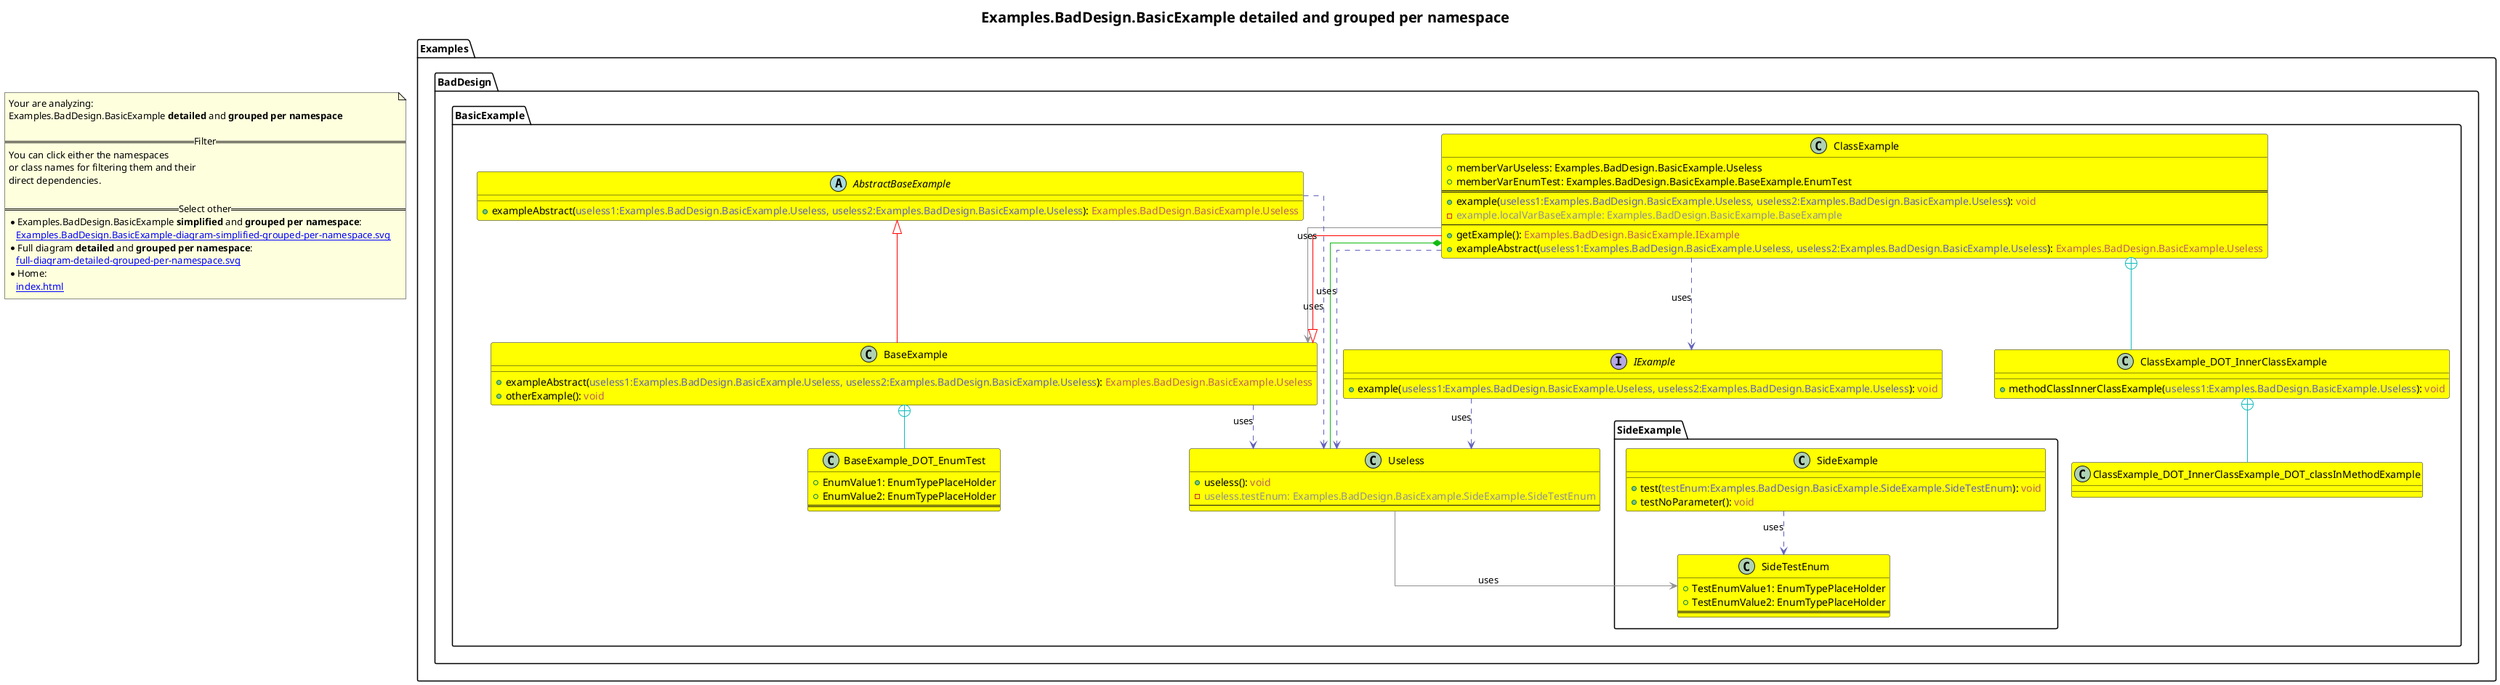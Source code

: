 @startuml
skinparam linetype ortho
title <size:20>Examples.BadDesign.BasicExample **detailed** and **grouped per namespace**</size>
note "Your are analyzing:\nExamples.BadDesign.BasicExample **detailed** and **grouped per namespace**\n\n==Filter==\nYou can click either the namespaces \nor class names for filtering them and their\ndirect dependencies.\n\n==Select other==\n* Examples.BadDesign.BasicExample **simplified** and **grouped per namespace**:\n   [[Examples.BadDesign.BasicExample-diagram-simplified-grouped-per-namespace.svg]]\n* Full diagram **detailed** and **grouped per namespace**:\n   [[full-diagram-detailed-grouped-per-namespace.svg]]\n* Home:\n   [[index.html]]" as FloatingNote
namespace Examples [[Examples-diagram-detailed-grouped-per-namespace.svg]] {
namespace Examples.BadDesign [[Examples.BadDesign-diagram-detailed-grouped-per-namespace.svg]] {
namespace Examples.BadDesign.BasicExample [[Examples.BadDesign.BasicExample-diagram-detailed-grouped-per-namespace.svg]] {
    interface Examples.BadDesign.BasicExample.IExample [[Examples.BadDesign.BasicExample.IExample-diagram-detailed-grouped-per-namespace.svg]] #yellow {
      + example(<font color="6060BB">useless1:Examples.BadDesign.BasicExample.Useless, useless2:Examples.BadDesign.BasicExample.Useless</font>): <font color="BB6060">void</font>
    }
    class Examples.BadDesign.BasicExample.Useless [[Examples.BadDesign.BasicExample.Useless-diagram-detailed-grouped-per-namespace.svg]] #yellow {
      + useless(<font color="6060BB"></font>): <font color="BB6060">void</font>
      - <font color="909090">useless.testEnum: Examples.BadDesign.BasicExample.SideExample.SideTestEnum</font>
--
    }
    class Examples.BadDesign.BasicExample.ClassExample [[Examples.BadDesign.BasicExample.ClassExample-diagram-detailed-grouped-per-namespace.svg]] #yellow {
      + memberVarUseless: Examples.BadDesign.BasicExample.Useless
      + memberVarEnumTest: Examples.BadDesign.BasicExample.BaseExample.EnumTest
==
      + example(<font color="6060BB">useless1:Examples.BadDesign.BasicExample.Useless, useless2:Examples.BadDesign.BasicExample.Useless</font>): <font color="BB6060">void</font>
      - <font color="909090">example.localVarBaseExample: Examples.BadDesign.BasicExample.BaseExample</font>
--
      + getExample(<font color="6060BB"></font>): <font color="BB6060">Examples.BadDesign.BasicExample.IExample</font>
      + exampleAbstract(<font color="6060BB">useless1:Examples.BadDesign.BasicExample.Useless, useless2:Examples.BadDesign.BasicExample.Useless</font>): <font color="BB6060">Examples.BadDesign.BasicExample.Useless</font>
    }
    class Examples.BadDesign.BasicExample.BaseExample [[Examples.BadDesign.BasicExample.BaseExample-diagram-detailed-grouped-per-namespace.svg]] #yellow {
      + exampleAbstract(<font color="6060BB">useless1:Examples.BadDesign.BasicExample.Useless, useless2:Examples.BadDesign.BasicExample.Useless</font>): <font color="BB6060">Examples.BadDesign.BasicExample.Useless</font>
      + otherExample(<font color="6060BB"></font>): <font color="BB6060">void</font>
    }
    class Examples.BadDesign.BasicExample.BaseExample_DOT_EnumTest [[Examples.BadDesign.BasicExample.BaseExample.EnumTest-diagram-detailed-grouped-per-namespace.svg]] #yellow {
      + EnumValue1: EnumTypePlaceHolder
      + EnumValue2: EnumTypePlaceHolder
==
    }
    class Examples.BadDesign.BasicExample.ClassExample_DOT_InnerClassExample [[Examples.BadDesign.BasicExample.ClassExample.InnerClassExample-diagram-detailed-grouped-per-namespace.svg]] #yellow {
      + methodClassInnerClassExample(<font color="6060BB">useless1:Examples.BadDesign.BasicExample.Useless</font>): <font color="BB6060">void</font>
    }
    abstract class Examples.BadDesign.BasicExample.AbstractBaseExample [[Examples.BadDesign.BasicExample.AbstractBaseExample-diagram-detailed-grouped-per-namespace.svg]] #yellow {
      + exampleAbstract(<font color="6060BB">useless1:Examples.BadDesign.BasicExample.Useless, useless2:Examples.BadDesign.BasicExample.Useless</font>): <font color="BB6060">Examples.BadDesign.BasicExample.Useless</font>
    }
    class Examples.BadDesign.BasicExample.ClassExample_DOT_InnerClassExample_DOT_classInMethodExample [[Examples.BadDesign.BasicExample.ClassExample.InnerClassExample.classInMethodExample-diagram-detailed-grouped-per-namespace.svg]] #yellow {
    }
'Compared namespace Examples.BadDesign.BasicExample [[Examples.BadDesign.BasicExample-diagram-detailed-grouped-per-namespace.svg]] { with last element of     }
' Closing all previous_sub_namespace_list namespace None because file analysis is finished.
' Closing namespace BasicExample
}
' Closing namespace BadDesign
}
' Closing namespace Examples
}
namespace Examples [[Examples-diagram-detailed-grouped-per-namespace.svg]] {
namespace Examples.BadDesign [[Examples.BadDesign-diagram-detailed-grouped-per-namespace.svg]] {
namespace Examples.BadDesign.BasicExample [[Examples.BadDesign.BasicExample-diagram-detailed-grouped-per-namespace.svg]] {
namespace Examples.BadDesign.BasicExample.SideExample [[Examples.BadDesign.BasicExample.SideExample-diagram-detailed-grouped-per-namespace.svg]] {
      class Examples.BadDesign.BasicExample.SideExample.SideTestEnum [[Examples.BadDesign.BasicExample.SideExample.SideTestEnum-diagram-detailed-grouped-per-namespace.svg]] #yellow {
        + TestEnumValue1: EnumTypePlaceHolder
        + TestEnumValue2: EnumTypePlaceHolder
==
      }
      class Examples.BadDesign.BasicExample.SideExample.SideExample [[Examples.BadDesign.BasicExample.SideExample.SideExample-diagram-detailed-grouped-per-namespace.svg]] #yellow {
        + test(<font color="6060BB">testEnum:Examples.BadDesign.BasicExample.SideExample.SideTestEnum</font>): <font color="BB6060">void</font>
        + testNoParameter(<font color="6060BB"></font>): <font color="BB6060">void</font>
      }
'Compared namespace Examples.BadDesign.BasicExample.SideExample [[Examples.BadDesign.BasicExample.SideExample-diagram-detailed-grouped-per-namespace.svg]] { with last element of       }
' Closing all previous_sub_namespace_list namespace None because file analysis is finished.
' Closing namespace SideExample
}
' Closing namespace BasicExample
}
' Closing namespace BadDesign
}
' Closing namespace Examples
}
 ' *************************************** 
 ' *************************************** 
 ' *************************************** 
' Class relations extracted from namespace:
' Examples.BadDesign.BasicExample
Examples.BadDesign.BasicExample.IExample .[#6060BB].> Examples.BadDesign.BasicExample.Useless  : uses 
Examples.BadDesign.BasicExample.Useless -[#909090]-> Examples.BadDesign.BasicExample.SideExample.SideTestEnum  : uses 
Examples.BadDesign.BasicExample.BaseExample <|-[#red]- Examples.BadDesign.BasicExample.ClassExample
Examples.BadDesign.BasicExample.ClassExample +-[#10BBBB]- Examples.BadDesign.BasicExample.ClassExample_DOT_InnerClassExample 
Examples.BadDesign.BasicExample.ClassExample *-[#10BB10]- Examples.BadDesign.BasicExample.Useless 
Examples.BadDesign.BasicExample.ClassExample *-[#10BB10]- Examples.BadDesign.BasicExample.BaseExample.EnumTest 
Examples.BadDesign.BasicExample.ClassExample .[#6060BB].> Examples.BadDesign.BasicExample.Useless  : uses 
Examples.BadDesign.BasicExample.ClassExample -[#909090]-> Examples.BadDesign.BasicExample.BaseExample  : uses 
Examples.BadDesign.BasicExample.ClassExample .[#6060BB].> Examples.BadDesign.BasicExample.IExample  : uses 
Examples.BadDesign.BasicExample.AbstractBaseExample <|-[#red]- Examples.BadDesign.BasicExample.BaseExample
Examples.BadDesign.BasicExample.BaseExample +-[#10BBBB]- Examples.BadDesign.BasicExample.BaseExample_DOT_EnumTest 
Examples.BadDesign.BasicExample.BaseExample .[#6060BB].> Examples.BadDesign.BasicExample.Useless  : uses 
Examples.BadDesign.BasicExample.ClassExample_DOT_InnerClassExample +-[#10BBBB]- Examples.BadDesign.BasicExample.ClassExample_DOT_InnerClassExample_DOT_classInMethodExample 
Examples.BadDesign.BasicExample.ClassExample.InnerClassExample .[#6060BB].> Examples.BadDesign.BasicExample.Useless  : uses 
Examples.BadDesign.BasicExample.AbstractBaseExample .[#6060BB].> Examples.BadDesign.BasicExample.Useless  : uses 
' Class relations extracted from namespace:
' Examples.BadDesign.BasicExample.SideExample
Examples.BadDesign.BasicExample.SideExample.SideExample .[#6060BB].> Examples.BadDesign.BasicExample.SideExample.SideTestEnum  : uses 
@enduml